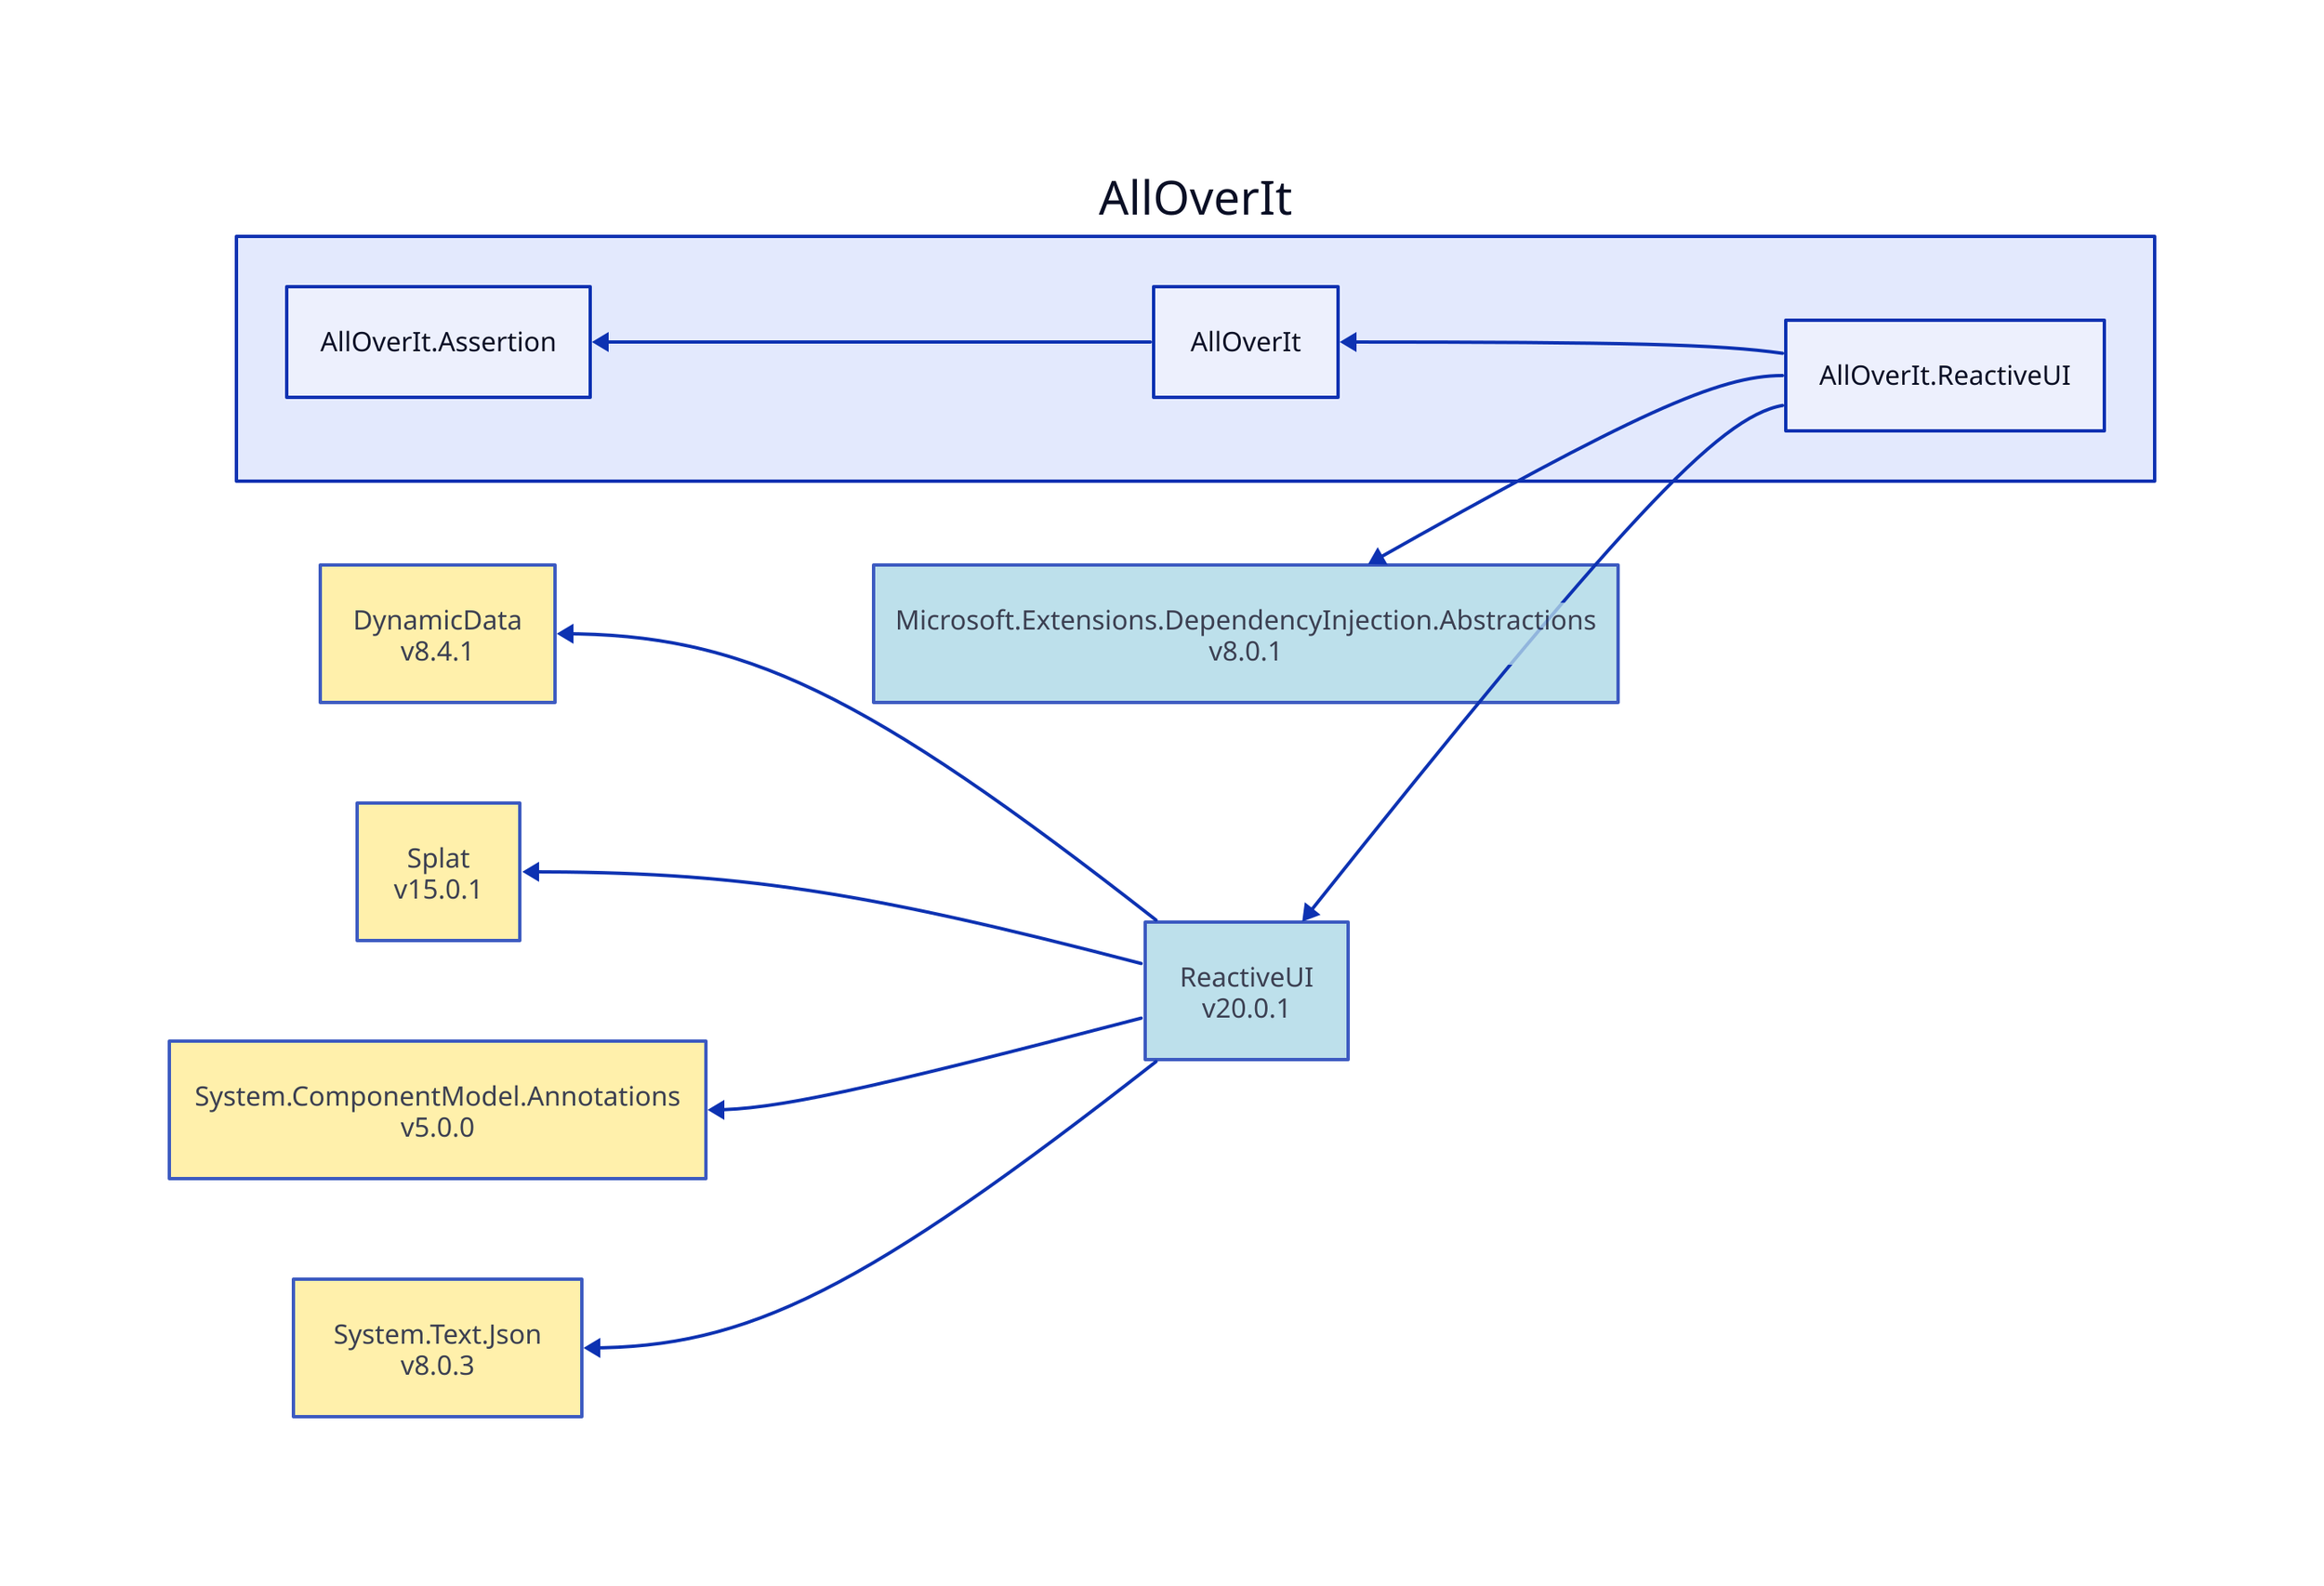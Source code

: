 direction: left

aoi: AllOverIt
aoi.alloverit-reactiveui: AllOverIt.ReactiveUI
microsoft-extensions-dependencyinjection-abstractions_8-0-1: Microsoft.Extensions.DependencyInjection.Abstractions\nv8.0.1
microsoft-extensions-dependencyinjection-abstractions_8-0-1.style.fill: "#ADD8E6"
microsoft-extensions-dependencyinjection-abstractions_8-0-1.style.opacity: 0.8
microsoft-extensions-dependencyinjection-abstractions_8-0-1 <- aoi.alloverit-reactiveui
reactiveui_20-0-1: ReactiveUI\nv20.0.1
reactiveui_20-0-1.style.fill: "#ADD8E6"
reactiveui_20-0-1.style.opacity: 0.8
dynamicdata_8-4-1: DynamicData\nv8.4.1
dynamicdata_8-4-1.style.fill: "#FFEC96"
dynamicdata_8-4-1.style.opacity: 0.8
dynamicdata_8-4-1 <- reactiveui_20-0-1
splat_15-0-1: Splat\nv15.0.1
splat_15-0-1.style.fill: "#FFEC96"
splat_15-0-1.style.opacity: 0.8
splat_15-0-1 <- reactiveui_20-0-1
system-componentmodel-annotations_5-0-0: System.ComponentModel.Annotations\nv5.0.0
system-componentmodel-annotations_5-0-0.style.fill: "#FFEC96"
system-componentmodel-annotations_5-0-0.style.opacity: 0.8
system-componentmodel-annotations_5-0-0 <- reactiveui_20-0-1
system-text-json_8-0-3: System.Text.Json\nv8.0.3
system-text-json_8-0-3.style.fill: "#FFEC96"
system-text-json_8-0-3.style.opacity: 0.8
system-text-json_8-0-3 <- reactiveui_20-0-1
reactiveui_20-0-1 <- aoi.alloverit-reactiveui
aoi.alloverit: AllOverIt
aoi.alloverit-assertion: AllOverIt.Assertion
aoi.alloverit-assertion <- aoi.alloverit
aoi.alloverit <- aoi.alloverit-reactiveui
